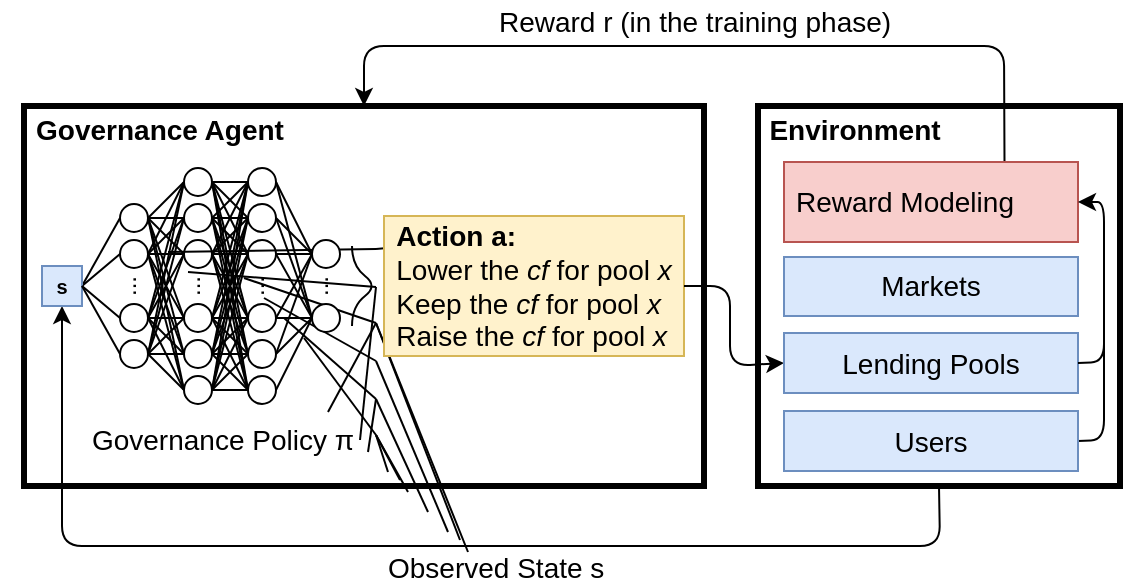 <mxfile version="20.8.10" type="device" pages="2"><diagram id="4272RPaGkaUyrDDjrkst" name="rl-arc"><mxGraphModel dx="641" dy="464" grid="1" gridSize="10" guides="1" tooltips="1" connect="1" arrows="1" fold="1" page="1" pageScale="1" pageWidth="850" pageHeight="1100" math="0" shadow="0"><root><mxCell id="0"/><mxCell id="1" parent="0"/><mxCell id="2o_N6vc0h0hXJFCRXrgt-1" value="" style="rounded=0;whiteSpace=wrap;html=1;strokeWidth=3;fillColor=none;" parent="1" vertex="1"><mxGeometry x="110" y="110" width="340" height="190" as="geometry"/></mxCell><mxCell id="2o_N6vc0h0hXJFCRXrgt-3" value="&lt;b&gt;&lt;font style=&quot;font-size: 14px&quot;&gt;Governance Agent&lt;/font&gt;&lt;/b&gt;" style="text;html=1;strokeColor=none;fillColor=none;align=center;verticalAlign=middle;whiteSpace=wrap;rounded=0;" parent="1" vertex="1"><mxGeometry x="98" y="112" width="160" height="20" as="geometry"/></mxCell><mxCell id="2o_N6vc0h0hXJFCRXrgt-160" value="" style="endArrow=classic;html=1;fontSize=10;exitX=0.5;exitY=1;exitDx=0;exitDy=0;entryX=0.5;entryY=1;entryDx=0;entryDy=0;" parent="1" source="2o_N6vc0h0hXJFCRXrgt-2" target="ho-afcCtaLFZiFDd-naJ-243" edge="1"><mxGeometry width="50" height="50" relative="1" as="geometry"><mxPoint x="60" y="410" as="sourcePoint"/><mxPoint x="117" y="263" as="targetPoint"/><Array as="points"><mxPoint x="568" y="330"/><mxPoint x="129" y="330"/></Array></mxGeometry></mxCell><mxCell id="2o_N6vc0h0hXJFCRXrgt-167" value="&lt;font style=&quot;font-size: 14px&quot;&gt;Reward r (in the training phase)&lt;/font&gt;" style="text;html=1;resizable=0;points=[];autosize=1;align=center;verticalAlign=top;spacingTop=-4;fontSize=10;" parent="1" vertex="1"><mxGeometry x="340" y="57" width="210" height="10" as="geometry"/></mxCell><mxCell id="2o_N6vc0h0hXJFCRXrgt-168" value="&lt;font style=&quot;font-size: 14px&quot;&gt;Observed State s&lt;/font&gt;" style="text;html=1;resizable=0;points=[];autosize=1;align=left;verticalAlign=top;spacingTop=-4;" parent="1" vertex="1"><mxGeometry x="290" y="330" width="120" height="20" as="geometry"/></mxCell><mxCell id="2o_N6vc0h0hXJFCRXrgt-2" value="" style="rounded=0;whiteSpace=wrap;html=1;strokeWidth=3;fillColor=none;" parent="1" vertex="1"><mxGeometry x="477" y="110" width="181" height="190" as="geometry"/></mxCell><mxCell id="2o_N6vc0h0hXJFCRXrgt-4" value="&lt;font style=&quot;font-size: 14px&quot;&gt;&lt;b&gt;Environment&lt;/b&gt;&lt;/font&gt;" style="text;html=1;align=center;" parent="1" vertex="1"><mxGeometry x="450" y="107" width="150" height="30" as="geometry"/></mxCell><mxCell id="2o_N6vc0h0hXJFCRXrgt-135" value="" style="curved=1;endArrow=none;html=1;fontSize=10;endFill=0;" parent="1" edge="1"><mxGeometry width="50" height="50" relative="1" as="geometry"><mxPoint x="274" y="220" as="sourcePoint"/><mxPoint x="274" y="180" as="targetPoint"/><Array as="points"><mxPoint x="274" y="210"/><mxPoint x="287" y="200"/><mxPoint x="274" y="190"/></Array></mxGeometry></mxCell><mxCell id="2o_N6vc0h0hXJFCRXrgt-128" value="" style="endArrow=none;html=1;fontSize=10;entryX=1;entryY=0.5;entryDx=0;entryDy=0;exitX=0;exitY=0.5;exitDx=0;exitDy=0;" parent="1" source="2o_N6vc0h0hXJFCRXrgt-12" target="ho-afcCtaLFZiFDd-naJ-243" edge="1"><mxGeometry width="50" height="50" relative="1" as="geometry"><mxPoint x="67" y="338" as="sourcePoint"/><mxPoint x="137.5" y="208" as="targetPoint"/></mxGeometry></mxCell><mxCell id="2o_N6vc0h0hXJFCRXrgt-129" value="" style="endArrow=none;html=1;fontSize=10;entryX=1;entryY=0.5;entryDx=0;entryDy=0;exitX=0;exitY=0.5;exitDx=0;exitDy=0;" parent="1" source="2o_N6vc0h0hXJFCRXrgt-13" target="ho-afcCtaLFZiFDd-naJ-243" edge="1"><mxGeometry width="50" height="50" relative="1" as="geometry"><mxPoint x="168.0" y="183" as="sourcePoint"/><mxPoint x="137.5" y="208" as="targetPoint"/></mxGeometry></mxCell><mxCell id="2o_N6vc0h0hXJFCRXrgt-17" value="..." style="text;html=1;resizable=0;points=[];autosize=1;align=left;verticalAlign=top;spacingTop=-4;rotation=-90;" parent="1" vertex="1"><mxGeometry x="147" y="182" width="30" height="20" as="geometry"/></mxCell><mxCell id="2o_N6vc0h0hXJFCRXrgt-12" value="" style="ellipse;whiteSpace=wrap;html=1;aspect=fixed;" parent="1" vertex="1"><mxGeometry x="158" y="159" width="14" height="14" as="geometry"/></mxCell><mxCell id="2o_N6vc0h0hXJFCRXrgt-13" value="" style="ellipse;whiteSpace=wrap;html=1;aspect=fixed;" parent="1" vertex="1"><mxGeometry x="158" y="177" width="14" height="14" as="geometry"/></mxCell><mxCell id="2o_N6vc0h0hXJFCRXrgt-19" value="" style="ellipse;whiteSpace=wrap;html=1;aspect=fixed;" parent="1" vertex="1"><mxGeometry x="190" y="159" width="14" height="14" as="geometry"/></mxCell><mxCell id="2o_N6vc0h0hXJFCRXrgt-20" value="" style="ellipse;whiteSpace=wrap;html=1;aspect=fixed;" parent="1" vertex="1"><mxGeometry x="190" y="177" width="14" height="14" as="geometry"/></mxCell><mxCell id="2o_N6vc0h0hXJFCRXrgt-22" value="" style="ellipse;whiteSpace=wrap;html=1;aspect=fixed;" parent="1" vertex="1"><mxGeometry x="190" y="209" width="14" height="14" as="geometry"/></mxCell><mxCell id="2o_N6vc0h0hXJFCRXrgt-37" value="" style="endArrow=none;html=1;entryX=1;entryY=0.5;entryDx=0;entryDy=0;exitX=0;exitY=0.5;exitDx=0;exitDy=0;fontSize=10;" parent="1" source="2o_N6vc0h0hXJFCRXrgt-19" target="2o_N6vc0h0hXJFCRXrgt-12" edge="1"><mxGeometry width="50" height="50" relative="1" as="geometry"><mxPoint x="248.0" y="343" as="sourcePoint"/><mxPoint x="232.0" y="334" as="targetPoint"/></mxGeometry></mxCell><mxCell id="2o_N6vc0h0hXJFCRXrgt-38" value="" style="endArrow=none;html=1;entryX=1;entryY=0.5;entryDx=0;entryDy=0;exitX=0;exitY=0.5;exitDx=0;exitDy=0;fontSize=10;" parent="1" source="2o_N6vc0h0hXJFCRXrgt-20" target="2o_N6vc0h0hXJFCRXrgt-12" edge="1"><mxGeometry width="50" height="50" relative="1" as="geometry"><mxPoint x="272" y="256.5" as="sourcePoint"/><mxPoint x="242.0" y="344" as="targetPoint"/></mxGeometry></mxCell><mxCell id="2o_N6vc0h0hXJFCRXrgt-39" value="" style="endArrow=none;html=1;exitX=0;exitY=0.5;exitDx=0;exitDy=0;entryX=1;entryY=0.5;entryDx=0;entryDy=0;fontSize=10;" parent="1" source="2o_N6vc0h0hXJFCRXrgt-22" target="2o_N6vc0h0hXJFCRXrgt-12" edge="1"><mxGeometry width="50" height="50" relative="1" as="geometry"><mxPoint x="198.0" y="194" as="sourcePoint"/><mxPoint x="252" y="206.5" as="targetPoint"/></mxGeometry></mxCell><mxCell id="2o_N6vc0h0hXJFCRXrgt-40" value="" style="endArrow=none;html=1;exitX=0;exitY=0.5;exitDx=0;exitDy=0;entryX=1;entryY=0.5;entryDx=0;entryDy=0;fontSize=10;" parent="1" source="2o_N6vc0h0hXJFCRXrgt-19" target="2o_N6vc0h0hXJFCRXrgt-13" edge="1"><mxGeometry width="50" height="50" relative="1" as="geometry"><mxPoint x="208.0" y="204" as="sourcePoint"/><mxPoint x="232" y="193.5" as="targetPoint"/></mxGeometry></mxCell><mxCell id="2o_N6vc0h0hXJFCRXrgt-41" value="" style="endArrow=none;html=1;entryX=1;entryY=0.5;entryDx=0;entryDy=0;exitX=0;exitY=0.5;exitDx=0;exitDy=0;fontSize=10;" parent="1" source="2o_N6vc0h0hXJFCRXrgt-20" target="2o_N6vc0h0hXJFCRXrgt-13" edge="1"><mxGeometry width="50" height="50" relative="1" as="geometry"><mxPoint x="218.0" y="214" as="sourcePoint"/><mxPoint x="202.0" y="203" as="targetPoint"/></mxGeometry></mxCell><mxCell id="2o_N6vc0h0hXJFCRXrgt-42" value="" style="endArrow=none;html=1;entryX=1;entryY=0.5;entryDx=0;entryDy=0;exitX=0;exitY=0.5;exitDx=0;exitDy=0;fontSize=10;" parent="1" source="2o_N6vc0h0hXJFCRXrgt-22" target="2o_N6vc0h0hXJFCRXrgt-13" edge="1"><mxGeometry width="50" height="50" relative="1" as="geometry"><mxPoint x="228.0" y="224" as="sourcePoint"/><mxPoint x="212.0" y="213" as="targetPoint"/></mxGeometry></mxCell><mxCell id="2o_N6vc0h0hXJFCRXrgt-47" value="" style="ellipse;whiteSpace=wrap;html=1;aspect=fixed;" parent="1" vertex="1"><mxGeometry x="222" y="159" width="14" height="14" as="geometry"/></mxCell><mxCell id="2o_N6vc0h0hXJFCRXrgt-48" value="" style="ellipse;whiteSpace=wrap;html=1;aspect=fixed;" parent="1" vertex="1"><mxGeometry x="222" y="177" width="14" height="14" as="geometry"/></mxCell><mxCell id="2o_N6vc0h0hXJFCRXrgt-66" value="" style="endArrow=none;html=1;entryX=1;entryY=0.5;entryDx=0;entryDy=0;exitX=0;exitY=0.5;exitDx=0;exitDy=0;" parent="1" source="2o_N6vc0h0hXJFCRXrgt-48" target="2o_N6vc0h0hXJFCRXrgt-22" edge="1"><mxGeometry width="50" height="50" relative="1" as="geometry"><mxPoint x="338.0" y="321" as="sourcePoint"/><mxPoint x="322.0" y="278" as="targetPoint"/></mxGeometry></mxCell><mxCell id="2o_N6vc0h0hXJFCRXrgt-67" value="" style="endArrow=none;html=1;entryX=1;entryY=0.5;entryDx=0;entryDy=0;exitX=0;exitY=0.5;exitDx=0;exitDy=0;" parent="1" source="2o_N6vc0h0hXJFCRXrgt-47" target="2o_N6vc0h0hXJFCRXrgt-22" edge="1"><mxGeometry width="50" height="50" relative="1" as="geometry"><mxPoint x="348.0" y="331" as="sourcePoint"/><mxPoint x="332.0" y="288" as="targetPoint"/></mxGeometry></mxCell><mxCell id="2o_N6vc0h0hXJFCRXrgt-68" value="" style="endArrow=none;html=1;entryX=1;entryY=0.5;entryDx=0;entryDy=0;exitX=0;exitY=0.5;exitDx=0;exitDy=0;" parent="1" source="2o_N6vc0h0hXJFCRXrgt-47" target="2o_N6vc0h0hXJFCRXrgt-19" edge="1"><mxGeometry width="50" height="50" relative="1" as="geometry"><mxPoint x="358.0" y="341" as="sourcePoint"/><mxPoint x="342.0" y="298" as="targetPoint"/></mxGeometry></mxCell><mxCell id="2o_N6vc0h0hXJFCRXrgt-69" value="" style="endArrow=none;html=1;entryX=1;entryY=0.5;entryDx=0;entryDy=0;exitX=0;exitY=0.5;exitDx=0;exitDy=0;" parent="1" source="2o_N6vc0h0hXJFCRXrgt-48" target="2o_N6vc0h0hXJFCRXrgt-19" edge="1"><mxGeometry width="50" height="50" relative="1" as="geometry"><mxPoint x="368.0" y="351" as="sourcePoint"/><mxPoint x="352.0" y="308" as="targetPoint"/></mxGeometry></mxCell><mxCell id="2o_N6vc0h0hXJFCRXrgt-72" value="" style="endArrow=none;html=1;entryX=1;entryY=0.5;entryDx=0;entryDy=0;exitX=0;exitY=0.5;exitDx=0;exitDy=0;" parent="1" source="2o_N6vc0h0hXJFCRXrgt-47" target="2o_N6vc0h0hXJFCRXrgt-20" edge="1"><mxGeometry width="50" height="50" relative="1" as="geometry"><mxPoint x="248.0" y="214" as="sourcePoint"/><mxPoint x="232.0" y="196.0" as="targetPoint"/></mxGeometry></mxCell><mxCell id="2o_N6vc0h0hXJFCRXrgt-73" value="" style="endArrow=none;html=1;entryX=1;entryY=0.5;entryDx=0;entryDy=0;exitX=0;exitY=0.5;exitDx=0;exitDy=0;" parent="1" source="2o_N6vc0h0hXJFCRXrgt-48" target="2o_N6vc0h0hXJFCRXrgt-20" edge="1"><mxGeometry width="50" height="50" relative="1" as="geometry"><mxPoint x="258.0" y="224" as="sourcePoint"/><mxPoint x="242.0" y="206.0" as="targetPoint"/></mxGeometry></mxCell><mxCell id="2o_N6vc0h0hXJFCRXrgt-103" value="" style="endArrow=none;html=1;entryX=1;entryY=0.5;entryDx=0;entryDy=0;exitX=0;exitY=0.5;exitDx=0;exitDy=0;fontSize=10;" parent="1" target="2o_N6vc0h0hXJFCRXrgt-77" edge="1"><mxGeometry width="50" height="50" relative="1" as="geometry"><mxPoint x="286.0" y="181.5" as="sourcePoint"/><mxPoint x="182" y="183" as="targetPoint"/></mxGeometry></mxCell><mxCell id="2o_N6vc0h0hXJFCRXrgt-104" value="" style="endArrow=none;html=1;entryX=1;entryY=0.5;entryDx=0;entryDy=0;exitX=0;exitY=0.5;exitDx=0;exitDy=0;fontSize=10;" parent="1" target="2o_N6vc0h0hXJFCRXrgt-77" edge="1"><mxGeometry width="50" height="50" relative="1" as="geometry"><mxPoint x="286.0" y="200.5" as="sourcePoint"/><mxPoint x="192" y="193" as="targetPoint"/></mxGeometry></mxCell><mxCell id="2o_N6vc0h0hXJFCRXrgt-105" value="" style="endArrow=none;html=1;entryX=0;entryY=0.5;entryDx=0;entryDy=0;exitX=1;exitY=0.5;exitDx=0;exitDy=0;fontSize=10;" parent="1" source="2o_N6vc0h0hXJFCRXrgt-77" edge="1"><mxGeometry width="50" height="50" relative="1" as="geometry"><mxPoint x="220" y="196" as="sourcePoint"/><mxPoint x="286.0" y="218.5" as="targetPoint"/></mxGeometry></mxCell><mxCell id="2o_N6vc0h0hXJFCRXrgt-106" value="" style="endArrow=none;html=1;entryX=0;entryY=0.5;entryDx=0;entryDy=0;exitX=1;exitY=0.5;exitDx=0;exitDy=0;fontSize=10;" parent="1" source="2o_N6vc0h0hXJFCRXrgt-77" edge="1"><mxGeometry width="50" height="50" relative="1" as="geometry"><mxPoint x="230" y="206" as="sourcePoint"/><mxPoint x="286.0" y="237.5" as="targetPoint"/></mxGeometry></mxCell><mxCell id="2o_N6vc0h0hXJFCRXrgt-107" value="" style="endArrow=none;html=1;entryX=0;entryY=0.5;entryDx=0;entryDy=0;exitX=1;exitY=0.5;exitDx=0;exitDy=0;fontSize=10;" parent="1" source="2o_N6vc0h0hXJFCRXrgt-77" edge="1"><mxGeometry width="50" height="50" relative="1" as="geometry"><mxPoint x="240" y="216" as="sourcePoint"/><mxPoint x="286.0" y="256.5" as="targetPoint"/></mxGeometry></mxCell><mxCell id="2o_N6vc0h0hXJFCRXrgt-108" value="" style="endArrow=none;html=1;entryX=0;entryY=0.5;entryDx=0;entryDy=0;exitX=1;exitY=0.5;exitDx=0;exitDy=0;fontSize=10;" parent="1" source="2o_N6vc0h0hXJFCRXrgt-77" edge="1"><mxGeometry width="50" height="50" relative="1" as="geometry"><mxPoint x="250" y="226" as="sourcePoint"/><mxPoint x="286.0" y="274.5" as="targetPoint"/></mxGeometry></mxCell><mxCell id="2o_N6vc0h0hXJFCRXrgt-109" value="" style="endArrow=none;html=1;fontSize=10;entryX=1;entryY=0.5;entryDx=0;entryDy=0;exitX=0;exitY=0.5;exitDx=0;exitDy=0;" parent="1" target="2o_N6vc0h0hXJFCRXrgt-78" edge="1"><mxGeometry width="50" height="50" relative="1" as="geometry"><mxPoint x="286.0" y="181.5" as="sourcePoint"/><mxPoint x="342" y="176.5" as="targetPoint"/></mxGeometry></mxCell><mxCell id="2o_N6vc0h0hXJFCRXrgt-111" value="" style="endArrow=none;html=1;entryX=1;entryY=0.5;entryDx=0;entryDy=0;exitX=0;exitY=0.5;exitDx=0;exitDy=0;fontSize=10;" parent="1" target="2o_N6vc0h0hXJFCRXrgt-78" edge="1"><mxGeometry width="50" height="50" relative="1" as="geometry"><mxPoint x="286.0" y="218.5" as="sourcePoint"/><mxPoint x="262" y="263" as="targetPoint"/></mxGeometry></mxCell><mxCell id="2o_N6vc0h0hXJFCRXrgt-113" value="" style="endArrow=none;html=1;entryX=1;entryY=0.5;entryDx=0;entryDy=0;fontSize=10;exitX=0;exitY=0.5;exitDx=0;exitDy=0;" parent="1" target="2o_N6vc0h0hXJFCRXrgt-78" edge="1"><mxGeometry width="50" height="50" relative="1" as="geometry"><mxPoint x="286.0" y="256.5" as="sourcePoint"/><mxPoint x="282" y="283" as="targetPoint"/></mxGeometry></mxCell><mxCell id="2o_N6vc0h0hXJFCRXrgt-114" value="" style="endArrow=none;html=1;entryX=1;entryY=0.5;entryDx=0;entryDy=0;exitX=0;exitY=0.5;exitDx=0;exitDy=0;fontSize=10;" parent="1" target="2o_N6vc0h0hXJFCRXrgt-78" edge="1"><mxGeometry width="50" height="50" relative="1" as="geometry"><mxPoint x="286.0" y="274.5" as="sourcePoint"/><mxPoint x="292" y="293" as="targetPoint"/></mxGeometry></mxCell><mxCell id="2o_N6vc0h0hXJFCRXrgt-115" value="" style="endArrow=none;html=1;entryX=1;entryY=0.5;entryDx=0;entryDy=0;fontSize=10;exitX=0;exitY=0.5;exitDx=0;exitDy=0;" parent="1" target="2o_N6vc0h0hXJFCRXrgt-79" edge="1"><mxGeometry width="50" height="50" relative="1" as="geometry"><mxPoint x="286.0" y="274.5" as="sourcePoint"/><mxPoint x="302" y="303" as="targetPoint"/></mxGeometry></mxCell><mxCell id="2o_N6vc0h0hXJFCRXrgt-116" value="" style="endArrow=none;html=1;entryX=1;entryY=0.5;entryDx=0;entryDy=0;exitX=0;exitY=0.5;exitDx=0;exitDy=0;fontSize=10;" parent="1" target="2o_N6vc0h0hXJFCRXrgt-79" edge="1"><mxGeometry width="50" height="50" relative="1" as="geometry"><mxPoint x="286.0" y="256.5" as="sourcePoint"/><mxPoint x="312" y="313" as="targetPoint"/></mxGeometry></mxCell><mxCell id="2o_N6vc0h0hXJFCRXrgt-117" value="" style="endArrow=none;html=1;entryX=1;entryY=0.5;entryDx=0;entryDy=0;exitX=0;exitY=0.5;exitDx=0;exitDy=0;fontSize=10;" parent="1" target="2o_N6vc0h0hXJFCRXrgt-79" edge="1"><mxGeometry width="50" height="50" relative="1" as="geometry"><mxPoint x="286.0" y="237.5" as="sourcePoint"/><mxPoint x="322" y="323" as="targetPoint"/></mxGeometry></mxCell><mxCell id="2o_N6vc0h0hXJFCRXrgt-118" value="" style="endArrow=none;html=1;entryX=1;entryY=0.5;entryDx=0;entryDy=0;exitX=0;exitY=0.5;exitDx=0;exitDy=0;fontSize=10;" parent="1" target="2o_N6vc0h0hXJFCRXrgt-79" edge="1"><mxGeometry width="50" height="50" relative="1" as="geometry"><mxPoint x="286.0" y="218.5" as="sourcePoint"/><mxPoint x="332" y="333" as="targetPoint"/></mxGeometry></mxCell><mxCell id="2o_N6vc0h0hXJFCRXrgt-119" value="" style="endArrow=none;html=1;entryX=1;entryY=0.5;entryDx=0;entryDy=0;fontSize=10;exitX=0;exitY=0.5;exitDx=0;exitDy=0;" parent="1" target="2o_N6vc0h0hXJFCRXrgt-79" edge="1"><mxGeometry width="50" height="50" relative="1" as="geometry"><mxPoint x="286.0" y="200.5" as="sourcePoint"/><mxPoint x="278" y="277" as="targetPoint"/></mxGeometry></mxCell><mxCell id="2o_N6vc0h0hXJFCRXrgt-121" value="" style="endArrow=none;html=1;entryX=1;entryY=0.5;entryDx=0;entryDy=0;fontSize=10;exitX=0;exitY=0.5;exitDx=0;exitDy=0;" parent="1" target="2o_N6vc0h0hXJFCRXrgt-80" edge="1"><mxGeometry width="50" height="50" relative="1" as="geometry"><mxPoint x="286.0" y="274.5" as="sourcePoint"/><mxPoint x="298" y="297" as="targetPoint"/></mxGeometry></mxCell><mxCell id="2o_N6vc0h0hXJFCRXrgt-124" value="" style="endArrow=none;html=1;entryX=1;entryY=0.5;entryDx=0;entryDy=0;fontSize=10;exitX=0;exitY=0.5;exitDx=0;exitDy=0;" parent="1" target="2o_N6vc0h0hXJFCRXrgt-80" edge="1"><mxGeometry width="50" height="50" relative="1" as="geometry"><mxPoint x="286.0" y="218.5" as="sourcePoint"/><mxPoint x="328" y="327" as="targetPoint"/></mxGeometry></mxCell><mxCell id="2o_N6vc0h0hXJFCRXrgt-158" value="&lt;font style=&quot;font-size: 14px&quot;&gt;Governance Policy π&lt;br&gt;&lt;/font&gt;" style="text;html=1;resizable=0;points=[];autosize=1;align=center;verticalAlign=top;spacingTop=-4;" parent="1" vertex="1"><mxGeometry x="134" y="266" width="150" height="20" as="geometry"/></mxCell><mxCell id="ho-afcCtaLFZiFDd-naJ-169" value="" style="ellipse;whiteSpace=wrap;html=1;aspect=fixed;" vertex="1" parent="1"><mxGeometry x="190" y="141" width="14" height="14" as="geometry"/></mxCell><mxCell id="ho-afcCtaLFZiFDd-naJ-170" value="" style="ellipse;whiteSpace=wrap;html=1;aspect=fixed;" vertex="1" parent="1"><mxGeometry x="190" y="227" width="14" height="14" as="geometry"/></mxCell><mxCell id="ho-afcCtaLFZiFDd-naJ-171" value="" style="ellipse;whiteSpace=wrap;html=1;aspect=fixed;" vertex="1" parent="1"><mxGeometry x="190" y="245" width="14" height="14" as="geometry"/></mxCell><mxCell id="ho-afcCtaLFZiFDd-naJ-172" value="" style="ellipse;whiteSpace=wrap;html=1;aspect=fixed;" vertex="1" parent="1"><mxGeometry x="222" y="141" width="14" height="14" as="geometry"/></mxCell><mxCell id="ho-afcCtaLFZiFDd-naJ-173" value="" style="ellipse;whiteSpace=wrap;html=1;aspect=fixed;" vertex="1" parent="1"><mxGeometry x="222" y="209" width="14" height="14" as="geometry"/></mxCell><mxCell id="ho-afcCtaLFZiFDd-naJ-174" value="" style="ellipse;whiteSpace=wrap;html=1;aspect=fixed;" vertex="1" parent="1"><mxGeometry x="222" y="227" width="14" height="14" as="geometry"/></mxCell><mxCell id="ho-afcCtaLFZiFDd-naJ-175" value="" style="ellipse;whiteSpace=wrap;html=1;aspect=fixed;" vertex="1" parent="1"><mxGeometry x="222" y="245" width="14" height="14" as="geometry"/></mxCell><mxCell id="ho-afcCtaLFZiFDd-naJ-176" value="" style="ellipse;whiteSpace=wrap;html=1;aspect=fixed;" vertex="1" parent="1"><mxGeometry x="158" y="209" width="14" height="14" as="geometry"/></mxCell><mxCell id="ho-afcCtaLFZiFDd-naJ-177" value="" style="ellipse;whiteSpace=wrap;html=1;aspect=fixed;" vertex="1" parent="1"><mxGeometry x="158" y="227" width="14" height="14" as="geometry"/></mxCell><mxCell id="ho-afcCtaLFZiFDd-naJ-180" value="" style="endArrow=none;html=1;exitX=0;exitY=0.5;exitDx=0;exitDy=0;entryX=1;entryY=0.5;entryDx=0;entryDy=0;" edge="1" parent="1" source="ho-afcCtaLFZiFDd-naJ-178" target="2o_N6vc0h0hXJFCRXrgt-48"><mxGeometry width="50" height="50" relative="1" as="geometry"><mxPoint x="250" y="173" as="sourcePoint"/><mxPoint x="236" y="167" as="targetPoint"/></mxGeometry></mxCell><mxCell id="ho-afcCtaLFZiFDd-naJ-178" value="" style="ellipse;whiteSpace=wrap;html=1;aspect=fixed;" vertex="1" parent="1"><mxGeometry x="254" y="177" width="14" height="14" as="geometry"/></mxCell><mxCell id="ho-afcCtaLFZiFDd-naJ-181" value="" style="ellipse;whiteSpace=wrap;html=1;aspect=fixed;" vertex="1" parent="1"><mxGeometry x="254" y="209" width="14" height="14" as="geometry"/></mxCell><mxCell id="ho-afcCtaLFZiFDd-naJ-184" value="" style="endArrow=none;html=1;entryX=1;entryY=0.5;entryDx=0;entryDy=0;exitX=0;exitY=0.5;exitDx=0;exitDy=0;" edge="1" parent="1" source="ho-afcCtaLFZiFDd-naJ-178" target="2o_N6vc0h0hXJFCRXrgt-47"><mxGeometry width="50" height="50" relative="1" as="geometry"><mxPoint x="270" y="170" as="sourcePoint"/><mxPoint x="246.0" y="194.0" as="targetPoint"/></mxGeometry></mxCell><mxCell id="ho-afcCtaLFZiFDd-naJ-185" value="" style="endArrow=none;html=1;entryX=1;entryY=0.5;entryDx=0;entryDy=0;exitX=0;exitY=0.5;exitDx=0;exitDy=0;" edge="1" parent="1" source="ho-afcCtaLFZiFDd-naJ-178" target="ho-afcCtaLFZiFDd-naJ-172"><mxGeometry width="50" height="50" relative="1" as="geometry"><mxPoint x="264.0" y="194" as="sourcePoint"/><mxPoint x="246.0" y="176.0" as="targetPoint"/></mxGeometry></mxCell><mxCell id="ho-afcCtaLFZiFDd-naJ-186" value="" style="endArrow=none;html=1;entryX=0;entryY=0.5;entryDx=0;entryDy=0;exitX=1;exitY=0.5;exitDx=0;exitDy=0;" edge="1" parent="1" source="ho-afcCtaLFZiFDd-naJ-173" target="ho-afcCtaLFZiFDd-naJ-178"><mxGeometry width="50" height="50" relative="1" as="geometry"><mxPoint x="264.0" y="194" as="sourcePoint"/><mxPoint x="246.0" y="158" as="targetPoint"/></mxGeometry></mxCell><mxCell id="ho-afcCtaLFZiFDd-naJ-187" value="" style="endArrow=none;html=1;entryX=0;entryY=0.5;entryDx=0;entryDy=0;exitX=1;exitY=0.5;exitDx=0;exitDy=0;" edge="1" parent="1" source="ho-afcCtaLFZiFDd-naJ-174" target="ho-afcCtaLFZiFDd-naJ-178"><mxGeometry width="50" height="50" relative="1" as="geometry"><mxPoint x="246.0" y="227.0" as="sourcePoint"/><mxPoint x="264.0" y="194" as="targetPoint"/></mxGeometry></mxCell><mxCell id="ho-afcCtaLFZiFDd-naJ-188" value="" style="endArrow=none;html=1;entryX=1;entryY=0.5;entryDx=0;entryDy=0;exitX=0;exitY=0.5;exitDx=0;exitDy=0;" edge="1" parent="1" source="ho-afcCtaLFZiFDd-naJ-181" target="ho-afcCtaLFZiFDd-naJ-172"><mxGeometry width="50" height="50" relative="1" as="geometry"><mxPoint x="246.0" y="245" as="sourcePoint"/><mxPoint x="264.0" y="194" as="targetPoint"/></mxGeometry></mxCell><mxCell id="ho-afcCtaLFZiFDd-naJ-189" value="" style="endArrow=none;html=1;entryX=1;entryY=0.5;entryDx=0;entryDy=0;exitX=0;exitY=0.5;exitDx=0;exitDy=0;" edge="1" parent="1" source="ho-afcCtaLFZiFDd-naJ-181" target="2o_N6vc0h0hXJFCRXrgt-47"><mxGeometry width="50" height="50" relative="1" as="geometry"><mxPoint x="264.0" y="226" as="sourcePoint"/><mxPoint x="246.0" y="158" as="targetPoint"/></mxGeometry></mxCell><mxCell id="ho-afcCtaLFZiFDd-naJ-190" value="" style="endArrow=none;html=1;entryX=1;entryY=0.5;entryDx=0;entryDy=0;exitX=0;exitY=0.5;exitDx=0;exitDy=0;" edge="1" parent="1" source="ho-afcCtaLFZiFDd-naJ-181" target="2o_N6vc0h0hXJFCRXrgt-48"><mxGeometry width="50" height="50" relative="1" as="geometry"><mxPoint x="264.0" y="226" as="sourcePoint"/><mxPoint x="246.0" y="176" as="targetPoint"/></mxGeometry></mxCell><mxCell id="ho-afcCtaLFZiFDd-naJ-191" value="" style="endArrow=none;html=1;entryX=1;entryY=0.5;entryDx=0;entryDy=0;exitX=0;exitY=0.5;exitDx=0;exitDy=0;" edge="1" parent="1" source="ho-afcCtaLFZiFDd-naJ-181" target="ho-afcCtaLFZiFDd-naJ-173"><mxGeometry width="50" height="50" relative="1" as="geometry"><mxPoint x="274.0" y="236" as="sourcePoint"/><mxPoint x="256.0" y="186" as="targetPoint"/></mxGeometry></mxCell><mxCell id="ho-afcCtaLFZiFDd-naJ-192" value="" style="endArrow=none;html=1;entryX=1;entryY=0.5;entryDx=0;entryDy=0;exitX=0;exitY=0.5;exitDx=0;exitDy=0;" edge="1" parent="1" source="ho-afcCtaLFZiFDd-naJ-181" target="ho-afcCtaLFZiFDd-naJ-174"><mxGeometry width="50" height="50" relative="1" as="geometry"><mxPoint x="264.0" y="226" as="sourcePoint"/><mxPoint x="246.0" y="227.0" as="targetPoint"/></mxGeometry></mxCell><mxCell id="ho-afcCtaLFZiFDd-naJ-193" value="" style="endArrow=none;html=1;entryX=1;entryY=0.5;entryDx=0;entryDy=0;exitX=0;exitY=0.5;exitDx=0;exitDy=0;" edge="1" parent="1" source="ho-afcCtaLFZiFDd-naJ-181" target="ho-afcCtaLFZiFDd-naJ-175"><mxGeometry width="50" height="50" relative="1" as="geometry"><mxPoint x="264.0" y="226" as="sourcePoint"/><mxPoint x="246.0" y="245" as="targetPoint"/></mxGeometry></mxCell><mxCell id="ho-afcCtaLFZiFDd-naJ-194" value="" style="endArrow=none;html=1;entryX=1;entryY=0.5;entryDx=0;entryDy=0;exitX=0;exitY=0.5;exitDx=0;exitDy=0;" edge="1" parent="1" source="ho-afcCtaLFZiFDd-naJ-172" target="ho-afcCtaLFZiFDd-naJ-169"><mxGeometry width="50" height="50" relative="1" as="geometry"><mxPoint x="232.0" y="194" as="sourcePoint"/><mxPoint x="214.0" y="176.0" as="targetPoint"/></mxGeometry></mxCell><mxCell id="ho-afcCtaLFZiFDd-naJ-195" value="" style="endArrow=none;html=1;entryX=1;entryY=0.5;entryDx=0;entryDy=0;exitX=0;exitY=0.5;exitDx=0;exitDy=0;" edge="1" parent="1" source="2o_N6vc0h0hXJFCRXrgt-47" target="ho-afcCtaLFZiFDd-naJ-169"><mxGeometry width="50" height="50" relative="1" as="geometry"><mxPoint x="232.0" y="158" as="sourcePoint"/><mxPoint x="214.0" y="158" as="targetPoint"/></mxGeometry></mxCell><mxCell id="ho-afcCtaLFZiFDd-naJ-196" value="" style="endArrow=none;html=1;entryX=1;entryY=0.5;entryDx=0;entryDy=0;exitX=0;exitY=0.5;exitDx=0;exitDy=0;" edge="1" parent="1" source="ho-afcCtaLFZiFDd-naJ-173" target="2o_N6vc0h0hXJFCRXrgt-19"><mxGeometry width="50" height="50" relative="1" as="geometry"><mxPoint x="232.0" y="176.0" as="sourcePoint"/><mxPoint x="214.0" y="158" as="targetPoint"/></mxGeometry></mxCell><mxCell id="ho-afcCtaLFZiFDd-naJ-197" value="" style="endArrow=none;html=1;entryX=1;entryY=0.5;entryDx=0;entryDy=0;exitX=0;exitY=0.5;exitDx=0;exitDy=0;" edge="1" parent="1" source="2o_N6vc0h0hXJFCRXrgt-48" target="ho-afcCtaLFZiFDd-naJ-169"><mxGeometry width="50" height="50" relative="1" as="geometry"><mxPoint x="290" y="170" as="sourcePoint"/><mxPoint x="214.0" y="176.0" as="targetPoint"/></mxGeometry></mxCell><mxCell id="ho-afcCtaLFZiFDd-naJ-198" value="" style="endArrow=none;html=1;entryX=1;entryY=0.5;entryDx=0;entryDy=0;exitX=0;exitY=0.5;exitDx=0;exitDy=0;" edge="1" parent="1" source="ho-afcCtaLFZiFDd-naJ-173" target="ho-afcCtaLFZiFDd-naJ-169"><mxGeometry width="50" height="50" relative="1" as="geometry"><mxPoint x="232.0" y="194" as="sourcePoint"/><mxPoint x="214.0" y="158" as="targetPoint"/></mxGeometry></mxCell><mxCell id="ho-afcCtaLFZiFDd-naJ-199" value="" style="endArrow=none;html=1;entryX=1;entryY=0.5;entryDx=0;entryDy=0;exitX=0;exitY=0.5;exitDx=0;exitDy=0;" edge="1" parent="1" source="ho-afcCtaLFZiFDd-naJ-174" target="ho-afcCtaLFZiFDd-naJ-169"><mxGeometry width="50" height="50" relative="1" as="geometry"><mxPoint x="232.0" y="227" as="sourcePoint"/><mxPoint x="214.0" y="158" as="targetPoint"/></mxGeometry></mxCell><mxCell id="ho-afcCtaLFZiFDd-naJ-200" value="" style="endArrow=none;html=1;entryX=1;entryY=0.5;entryDx=0;entryDy=0;exitX=0;exitY=0.5;exitDx=0;exitDy=0;" edge="1" parent="1" source="ho-afcCtaLFZiFDd-naJ-175" target="ho-afcCtaLFZiFDd-naJ-169"><mxGeometry width="50" height="50" relative="1" as="geometry"><mxPoint x="232.0" y="245" as="sourcePoint"/><mxPoint x="214.0" y="158" as="targetPoint"/></mxGeometry></mxCell><mxCell id="ho-afcCtaLFZiFDd-naJ-201" value="" style="endArrow=none;html=1;entryX=1;entryY=0.5;entryDx=0;entryDy=0;exitX=0;exitY=0.5;exitDx=0;exitDy=0;" edge="1" parent="1" source="ho-afcCtaLFZiFDd-naJ-172" target="2o_N6vc0h0hXJFCRXrgt-19"><mxGeometry width="50" height="50" relative="1" as="geometry"><mxPoint x="232.0" y="176.0" as="sourcePoint"/><mxPoint x="214.0" y="176.0" as="targetPoint"/></mxGeometry></mxCell><mxCell id="ho-afcCtaLFZiFDd-naJ-202" value="" style="endArrow=none;html=1;entryX=1;entryY=0.5;entryDx=0;entryDy=0;exitX=0;exitY=0.5;exitDx=0;exitDy=0;" edge="1" parent="1" source="ho-afcCtaLFZiFDd-naJ-174" target="2o_N6vc0h0hXJFCRXrgt-19"><mxGeometry width="50" height="50" relative="1" as="geometry"><mxPoint x="230" y="200" as="sourcePoint"/><mxPoint x="214.0" y="176" as="targetPoint"/></mxGeometry></mxCell><mxCell id="ho-afcCtaLFZiFDd-naJ-203" value="" style="endArrow=none;html=1;entryX=1;entryY=0.5;entryDx=0;entryDy=0;exitX=0;exitY=0.5;exitDx=0;exitDy=0;" edge="1" parent="1" source="ho-afcCtaLFZiFDd-naJ-175" target="2o_N6vc0h0hXJFCRXrgt-19"><mxGeometry width="50" height="50" relative="1" as="geometry"><mxPoint x="232.0" y="158" as="sourcePoint"/><mxPoint x="214.0" y="158" as="targetPoint"/></mxGeometry></mxCell><mxCell id="ho-afcCtaLFZiFDd-naJ-204" value="" style="endArrow=none;html=1;entryX=1;entryY=0.5;entryDx=0;entryDy=0;exitX=0;exitY=0.5;exitDx=0;exitDy=0;" edge="1" parent="1" source="ho-afcCtaLFZiFDd-naJ-172" target="2o_N6vc0h0hXJFCRXrgt-20"><mxGeometry width="50" height="50" relative="1" as="geometry"><mxPoint x="232.0" y="158" as="sourcePoint"/><mxPoint x="214.0" y="158" as="targetPoint"/></mxGeometry></mxCell><mxCell id="ho-afcCtaLFZiFDd-naJ-205" value="" style="endArrow=none;html=1;entryX=1;entryY=0.5;entryDx=0;entryDy=0;exitX=0;exitY=0.5;exitDx=0;exitDy=0;" edge="1" parent="1" source="ho-afcCtaLFZiFDd-naJ-173" target="2o_N6vc0h0hXJFCRXrgt-20"><mxGeometry width="50" height="50" relative="1" as="geometry"><mxPoint x="232.0" y="158" as="sourcePoint"/><mxPoint x="214.0" y="194" as="targetPoint"/></mxGeometry></mxCell><mxCell id="ho-afcCtaLFZiFDd-naJ-206" value="" style="endArrow=none;html=1;entryX=1;entryY=0.5;entryDx=0;entryDy=0;exitX=0;exitY=0.5;exitDx=0;exitDy=0;" edge="1" parent="1" source="ho-afcCtaLFZiFDd-naJ-174" target="2o_N6vc0h0hXJFCRXrgt-20"><mxGeometry width="50" height="50" relative="1" as="geometry"><mxPoint x="232.0" y="227.0" as="sourcePoint"/><mxPoint x="214.0" y="194" as="targetPoint"/></mxGeometry></mxCell><mxCell id="ho-afcCtaLFZiFDd-naJ-207" value="" style="endArrow=none;html=1;entryX=1;entryY=0.5;entryDx=0;entryDy=0;exitX=0;exitY=0.5;exitDx=0;exitDy=0;" edge="1" parent="1" source="ho-afcCtaLFZiFDd-naJ-175" target="2o_N6vc0h0hXJFCRXrgt-20"><mxGeometry width="50" height="50" relative="1" as="geometry"><mxPoint x="232.0" y="245.0" as="sourcePoint"/><mxPoint x="214.0" y="194" as="targetPoint"/></mxGeometry></mxCell><mxCell id="ho-afcCtaLFZiFDd-naJ-208" value="" style="endArrow=none;html=1;entryX=1;entryY=0.5;entryDx=0;entryDy=0;exitX=0;exitY=0.5;exitDx=0;exitDy=0;" edge="1" parent="1" source="ho-afcCtaLFZiFDd-naJ-172" target="2o_N6vc0h0hXJFCRXrgt-22"><mxGeometry width="50" height="50" relative="1" as="geometry"><mxPoint x="232.0" y="176" as="sourcePoint"/><mxPoint x="214.0" y="226" as="targetPoint"/></mxGeometry></mxCell><mxCell id="ho-afcCtaLFZiFDd-naJ-209" value="" style="endArrow=none;html=1;entryX=1;entryY=0.5;entryDx=0;entryDy=0;exitX=0;exitY=0.5;exitDx=0;exitDy=0;" edge="1" parent="1" source="ho-afcCtaLFZiFDd-naJ-173" target="2o_N6vc0h0hXJFCRXrgt-22"><mxGeometry width="50" height="50" relative="1" as="geometry"><mxPoint x="242.0" y="186" as="sourcePoint"/><mxPoint x="224.0" y="236" as="targetPoint"/></mxGeometry></mxCell><mxCell id="ho-afcCtaLFZiFDd-naJ-210" value="" style="endArrow=none;html=1;entryX=1;entryY=0.5;entryDx=0;entryDy=0;exitX=0;exitY=0.5;exitDx=0;exitDy=0;" edge="1" parent="1" source="ho-afcCtaLFZiFDd-naJ-174" target="2o_N6vc0h0hXJFCRXrgt-22"><mxGeometry width="50" height="50" relative="1" as="geometry"><mxPoint x="232.0" y="226.0" as="sourcePoint"/><mxPoint x="214.0" y="226.0" as="targetPoint"/></mxGeometry></mxCell><mxCell id="ho-afcCtaLFZiFDd-naJ-211" value="" style="endArrow=none;html=1;entryX=1;entryY=0.5;entryDx=0;entryDy=0;exitX=0;exitY=0.5;exitDx=0;exitDy=0;" edge="1" parent="1" source="ho-afcCtaLFZiFDd-naJ-175" target="2o_N6vc0h0hXJFCRXrgt-22"><mxGeometry width="50" height="50" relative="1" as="geometry"><mxPoint x="232.0" y="245.0" as="sourcePoint"/><mxPoint x="214.0" y="226.0" as="targetPoint"/></mxGeometry></mxCell><mxCell id="ho-afcCtaLFZiFDd-naJ-212" value="" style="endArrow=none;html=1;entryX=1;entryY=0.5;entryDx=0;entryDy=0;exitX=0;exitY=0.5;exitDx=0;exitDy=0;" edge="1" parent="1" source="ho-afcCtaLFZiFDd-naJ-175" target="ho-afcCtaLFZiFDd-naJ-170"><mxGeometry width="50" height="50" relative="1" as="geometry"><mxPoint x="232.0" y="263" as="sourcePoint"/><mxPoint x="214.0" y="226.0" as="targetPoint"/></mxGeometry></mxCell><mxCell id="ho-afcCtaLFZiFDd-naJ-213" value="" style="endArrow=none;html=1;entryX=1;entryY=0.5;entryDx=0;entryDy=0;exitX=0;exitY=0.5;exitDx=0;exitDy=0;" edge="1" parent="1" source="ho-afcCtaLFZiFDd-naJ-174" target="ho-afcCtaLFZiFDd-naJ-170"><mxGeometry width="50" height="50" relative="1" as="geometry"><mxPoint x="232.0" y="263" as="sourcePoint"/><mxPoint x="214.0" y="244.0" as="targetPoint"/></mxGeometry></mxCell><mxCell id="ho-afcCtaLFZiFDd-naJ-214" value="" style="endArrow=none;html=1;entryX=1;entryY=0.5;entryDx=0;entryDy=0;exitX=0;exitY=0.5;exitDx=0;exitDy=0;" edge="1" parent="1" source="ho-afcCtaLFZiFDd-naJ-173" target="ho-afcCtaLFZiFDd-naJ-170"><mxGeometry width="50" height="50" relative="1" as="geometry"><mxPoint x="232.0" y="245.0" as="sourcePoint"/><mxPoint x="214.0" y="244.0" as="targetPoint"/></mxGeometry></mxCell><mxCell id="ho-afcCtaLFZiFDd-naJ-215" value="" style="endArrow=none;html=1;entryX=1;entryY=0.5;entryDx=0;entryDy=0;exitX=0;exitY=0.5;exitDx=0;exitDy=0;" edge="1" parent="1" source="2o_N6vc0h0hXJFCRXrgt-48" target="ho-afcCtaLFZiFDd-naJ-170"><mxGeometry width="50" height="50" relative="1" as="geometry"><mxPoint x="232.0" y="244.0" as="sourcePoint"/><mxPoint x="214.0" y="244.0" as="targetPoint"/></mxGeometry></mxCell><mxCell id="ho-afcCtaLFZiFDd-naJ-216" value="" style="endArrow=none;html=1;entryX=1;entryY=0.5;entryDx=0;entryDy=0;exitX=0;exitY=0.5;exitDx=0;exitDy=0;" edge="1" parent="1" source="2o_N6vc0h0hXJFCRXrgt-47" target="ho-afcCtaLFZiFDd-naJ-170"><mxGeometry width="50" height="50" relative="1" as="geometry"><mxPoint x="232.0" y="263" as="sourcePoint"/><mxPoint x="214.0" y="244.0" as="targetPoint"/></mxGeometry></mxCell><mxCell id="ho-afcCtaLFZiFDd-naJ-217" value="" style="endArrow=none;html=1;entryX=1;entryY=0.5;entryDx=0;entryDy=0;exitX=0;exitY=0.5;exitDx=0;exitDy=0;" edge="1" parent="1" source="ho-afcCtaLFZiFDd-naJ-172" target="ho-afcCtaLFZiFDd-naJ-170"><mxGeometry width="50" height="50" relative="1" as="geometry"><mxPoint x="232.0" y="176.0" as="sourcePoint"/><mxPoint x="214.0" y="244.0" as="targetPoint"/></mxGeometry></mxCell><mxCell id="ho-afcCtaLFZiFDd-naJ-218" value="" style="endArrow=none;html=1;entryX=1;entryY=0.5;entryDx=0;entryDy=0;exitX=0;exitY=0.5;exitDx=0;exitDy=0;" edge="1" parent="1" source="ho-afcCtaLFZiFDd-naJ-175" target="ho-afcCtaLFZiFDd-naJ-171"><mxGeometry width="50" height="50" relative="1" as="geometry"><mxPoint x="232.0" y="263" as="sourcePoint"/><mxPoint x="214.0" y="244.0" as="targetPoint"/></mxGeometry></mxCell><mxCell id="ho-afcCtaLFZiFDd-naJ-219" value="" style="endArrow=none;html=1;entryX=1;entryY=0.5;entryDx=0;entryDy=0;exitX=0;exitY=0.5;exitDx=0;exitDy=0;" edge="1" parent="1" source="ho-afcCtaLFZiFDd-naJ-174" target="ho-afcCtaLFZiFDd-naJ-171"><mxGeometry width="50" height="50" relative="1" as="geometry"><mxPoint x="232.0" y="263" as="sourcePoint"/><mxPoint x="214.0" y="262" as="targetPoint"/></mxGeometry></mxCell><mxCell id="ho-afcCtaLFZiFDd-naJ-220" value="" style="endArrow=none;html=1;entryX=1;entryY=0.5;entryDx=0;entryDy=0;exitX=0;exitY=0.5;exitDx=0;exitDy=0;" edge="1" parent="1" source="ho-afcCtaLFZiFDd-naJ-173" target="ho-afcCtaLFZiFDd-naJ-171"><mxGeometry width="50" height="50" relative="1" as="geometry"><mxPoint x="232.0" y="244.0" as="sourcePoint"/><mxPoint x="214.0" y="262" as="targetPoint"/></mxGeometry></mxCell><mxCell id="ho-afcCtaLFZiFDd-naJ-221" value="" style="endArrow=none;html=1;entryX=1;entryY=0.5;entryDx=0;entryDy=0;exitX=0;exitY=0.5;exitDx=0;exitDy=0;" edge="1" parent="1" source="2o_N6vc0h0hXJFCRXrgt-48" target="ho-afcCtaLFZiFDd-naJ-171"><mxGeometry width="50" height="50" relative="1" as="geometry"><mxPoint x="232.0" y="226.0" as="sourcePoint"/><mxPoint x="214.0" y="262" as="targetPoint"/></mxGeometry></mxCell><mxCell id="ho-afcCtaLFZiFDd-naJ-222" value="" style="endArrow=none;html=1;entryX=1;entryY=0.5;entryDx=0;entryDy=0;exitX=0;exitY=0.5;exitDx=0;exitDy=0;" edge="1" parent="1" source="2o_N6vc0h0hXJFCRXrgt-47" target="ho-afcCtaLFZiFDd-naJ-171"><mxGeometry width="50" height="50" relative="1" as="geometry"><mxPoint x="232.0" y="194.0" as="sourcePoint"/><mxPoint x="214.0" y="262" as="targetPoint"/></mxGeometry></mxCell><mxCell id="ho-afcCtaLFZiFDd-naJ-223" value="" style="endArrow=none;html=1;entryX=1;entryY=0.5;entryDx=0;entryDy=0;exitX=0;exitY=0.5;exitDx=0;exitDy=0;" edge="1" parent="1" source="ho-afcCtaLFZiFDd-naJ-172" target="ho-afcCtaLFZiFDd-naJ-171"><mxGeometry width="50" height="50" relative="1" as="geometry"><mxPoint x="232.0" y="176.0" as="sourcePoint"/><mxPoint x="214.0" y="262" as="targetPoint"/></mxGeometry></mxCell><mxCell id="ho-afcCtaLFZiFDd-naJ-224" value="" style="endArrow=none;html=1;entryX=1;entryY=0.5;entryDx=0;entryDy=0;exitX=0;exitY=0.5;exitDx=0;exitDy=0;fontSize=10;" edge="1" parent="1" source="ho-afcCtaLFZiFDd-naJ-169" target="2o_N6vc0h0hXJFCRXrgt-12"><mxGeometry width="50" height="50" relative="1" as="geometry"><mxPoint x="200.0" y="176" as="sourcePoint"/><mxPoint x="182" y="176" as="targetPoint"/></mxGeometry></mxCell><mxCell id="ho-afcCtaLFZiFDd-naJ-225" value="" style="endArrow=none;html=1;entryX=1;entryY=0.5;entryDx=0;entryDy=0;exitX=0;exitY=0.5;exitDx=0;exitDy=0;fontSize=10;" edge="1" parent="1" source="ho-afcCtaLFZiFDd-naJ-170" target="2o_N6vc0h0hXJFCRXrgt-12"><mxGeometry width="50" height="50" relative="1" as="geometry"><mxPoint x="200.0" y="158" as="sourcePoint"/><mxPoint x="182" y="176" as="targetPoint"/></mxGeometry></mxCell><mxCell id="ho-afcCtaLFZiFDd-naJ-226" value="" style="endArrow=none;html=1;entryX=1;entryY=0.5;entryDx=0;entryDy=0;exitX=0;exitY=0.5;exitDx=0;exitDy=0;fontSize=10;" edge="1" parent="1" source="ho-afcCtaLFZiFDd-naJ-171" target="2o_N6vc0h0hXJFCRXrgt-12"><mxGeometry width="50" height="50" relative="1" as="geometry"><mxPoint x="200.0" y="244.0" as="sourcePoint"/><mxPoint x="182.0" y="176.0" as="targetPoint"/></mxGeometry></mxCell><mxCell id="ho-afcCtaLFZiFDd-naJ-227" value="" style="endArrow=none;html=1;entryX=1;entryY=0.5;entryDx=0;entryDy=0;exitX=0;exitY=0.5;exitDx=0;exitDy=0;fontSize=10;" edge="1" parent="1" source="ho-afcCtaLFZiFDd-naJ-170" target="2o_N6vc0h0hXJFCRXrgt-13"><mxGeometry width="50" height="50" relative="1" as="geometry"><mxPoint x="200.0" y="158" as="sourcePoint"/><mxPoint x="182.0" y="176.0" as="targetPoint"/></mxGeometry></mxCell><mxCell id="ho-afcCtaLFZiFDd-naJ-228" value="" style="endArrow=none;html=1;entryX=1;entryY=0.5;entryDx=0;entryDy=0;exitX=0;exitY=0.5;exitDx=0;exitDy=0;fontSize=10;" edge="1" parent="1" source="ho-afcCtaLFZiFDd-naJ-171" target="2o_N6vc0h0hXJFCRXrgt-13"><mxGeometry width="50" height="50" relative="1" as="geometry"><mxPoint x="200.0" y="244.0" as="sourcePoint"/><mxPoint x="182.0" y="194.0" as="targetPoint"/></mxGeometry></mxCell><mxCell id="ho-afcCtaLFZiFDd-naJ-229" value="" style="endArrow=none;html=1;entryX=1;entryY=0.5;entryDx=0;entryDy=0;exitX=0;exitY=0.5;exitDx=0;exitDy=0;fontSize=10;" edge="1" parent="1" source="2o_N6vc0h0hXJFCRXrgt-22" target="ho-afcCtaLFZiFDd-naJ-176"><mxGeometry width="50" height="50" relative="1" as="geometry"><mxPoint x="200.0" y="262" as="sourcePoint"/><mxPoint x="182.0" y="194.0" as="targetPoint"/></mxGeometry></mxCell><mxCell id="ho-afcCtaLFZiFDd-naJ-230" value="" style="endArrow=none;html=1;entryX=1;entryY=0.5;entryDx=0;entryDy=0;exitX=0;exitY=0.5;exitDx=0;exitDy=0;fontSize=10;" edge="1" parent="1" source="2o_N6vc0h0hXJFCRXrgt-20" target="ho-afcCtaLFZiFDd-naJ-176"><mxGeometry width="50" height="50" relative="1" as="geometry"><mxPoint x="200.0" y="226.0" as="sourcePoint"/><mxPoint x="182.0" y="227" as="targetPoint"/></mxGeometry></mxCell><mxCell id="ho-afcCtaLFZiFDd-naJ-231" value="" style="endArrow=none;html=1;entryX=1;entryY=0.5;entryDx=0;entryDy=0;exitX=0;exitY=0.5;exitDx=0;exitDy=0;fontSize=10;" edge="1" parent="1" source="2o_N6vc0h0hXJFCRXrgt-19" target="ho-afcCtaLFZiFDd-naJ-176"><mxGeometry width="50" height="50" relative="1" as="geometry"><mxPoint x="200.0" y="194.0" as="sourcePoint"/><mxPoint x="182.0" y="227" as="targetPoint"/></mxGeometry></mxCell><mxCell id="ho-afcCtaLFZiFDd-naJ-232" value="" style="endArrow=none;html=1;entryX=1;entryY=0.5;entryDx=0;entryDy=0;exitX=0;exitY=0.5;exitDx=0;exitDy=0;fontSize=10;" edge="1" parent="1" source="ho-afcCtaLFZiFDd-naJ-169" target="ho-afcCtaLFZiFDd-naJ-176"><mxGeometry width="50" height="50" relative="1" as="geometry"><mxPoint x="200.0" y="176.0" as="sourcePoint"/><mxPoint x="182.0" y="227" as="targetPoint"/></mxGeometry></mxCell><mxCell id="ho-afcCtaLFZiFDd-naJ-233" value="" style="endArrow=none;html=1;entryX=1;entryY=0.5;entryDx=0;entryDy=0;exitX=0;exitY=0.5;exitDx=0;exitDy=0;fontSize=10;" edge="1" parent="1" source="ho-afcCtaLFZiFDd-naJ-169" target="2o_N6vc0h0hXJFCRXrgt-13"><mxGeometry width="50" height="50" relative="1" as="geometry"><mxPoint x="200.0" y="158" as="sourcePoint"/><mxPoint x="182.0" y="227" as="targetPoint"/></mxGeometry></mxCell><mxCell id="ho-afcCtaLFZiFDd-naJ-234" value="" style="endArrow=none;html=1;entryX=1;entryY=0.5;entryDx=0;entryDy=0;exitX=0;exitY=0.5;exitDx=0;exitDy=0;fontSize=10;" edge="1" parent="1" source="ho-afcCtaLFZiFDd-naJ-170" target="ho-afcCtaLFZiFDd-naJ-176"><mxGeometry width="50" height="50" relative="1" as="geometry"><mxPoint x="200.0" y="158" as="sourcePoint"/><mxPoint x="182.0" y="194.0" as="targetPoint"/></mxGeometry></mxCell><mxCell id="ho-afcCtaLFZiFDd-naJ-235" value="" style="endArrow=none;html=1;entryX=1;entryY=0.5;entryDx=0;entryDy=0;exitX=0;exitY=0.5;exitDx=0;exitDy=0;fontSize=10;" edge="1" parent="1" source="ho-afcCtaLFZiFDd-naJ-171" target="ho-afcCtaLFZiFDd-naJ-176"><mxGeometry width="50" height="50" relative="1" as="geometry"><mxPoint x="200.0" y="244.0" as="sourcePoint"/><mxPoint x="182.0" y="227" as="targetPoint"/></mxGeometry></mxCell><mxCell id="ho-afcCtaLFZiFDd-naJ-236" value="" style="endArrow=none;html=1;entryX=1;entryY=0.5;entryDx=0;entryDy=0;exitX=0;exitY=0.5;exitDx=0;exitDy=0;fontSize=10;" edge="1" parent="1" source="ho-afcCtaLFZiFDd-naJ-169" target="ho-afcCtaLFZiFDd-naJ-177"><mxGeometry width="50" height="50" relative="1" as="geometry"><mxPoint x="200.0" y="262" as="sourcePoint"/><mxPoint x="182.0" y="226" as="targetPoint"/></mxGeometry></mxCell><mxCell id="ho-afcCtaLFZiFDd-naJ-237" value="" style="endArrow=none;html=1;entryX=1;entryY=0.5;entryDx=0;entryDy=0;exitX=0;exitY=0.5;exitDx=0;exitDy=0;fontSize=10;" edge="1" parent="1" source="2o_N6vc0h0hXJFCRXrgt-19" target="ho-afcCtaLFZiFDd-naJ-177"><mxGeometry width="50" height="50" relative="1" as="geometry"><mxPoint x="200.0" y="158.0" as="sourcePoint"/><mxPoint x="182.0" y="245" as="targetPoint"/></mxGeometry></mxCell><mxCell id="ho-afcCtaLFZiFDd-naJ-238" value="" style="endArrow=none;html=1;entryX=1;entryY=0.5;entryDx=0;entryDy=0;exitX=0;exitY=0.5;exitDx=0;exitDy=0;fontSize=10;" edge="1" parent="1" source="2o_N6vc0h0hXJFCRXrgt-20" target="ho-afcCtaLFZiFDd-naJ-177"><mxGeometry width="50" height="50" relative="1" as="geometry"><mxPoint x="200.0" y="176" as="sourcePoint"/><mxPoint x="182.0" y="245" as="targetPoint"/></mxGeometry></mxCell><mxCell id="ho-afcCtaLFZiFDd-naJ-239" value="" style="endArrow=none;html=1;entryX=1;entryY=0.5;entryDx=0;entryDy=0;exitX=0;exitY=0.5;exitDx=0;exitDy=0;fontSize=10;" edge="1" parent="1" source="2o_N6vc0h0hXJFCRXrgt-22" target="ho-afcCtaLFZiFDd-naJ-177"><mxGeometry width="50" height="50" relative="1" as="geometry"><mxPoint x="200.0" y="194.0" as="sourcePoint"/><mxPoint x="182.0" y="245" as="targetPoint"/></mxGeometry></mxCell><mxCell id="ho-afcCtaLFZiFDd-naJ-240" value="" style="endArrow=none;html=1;entryX=1;entryY=0.5;entryDx=0;entryDy=0;exitX=0;exitY=0.5;exitDx=0;exitDy=0;fontSize=10;" edge="1" parent="1" source="ho-afcCtaLFZiFDd-naJ-170" target="ho-afcCtaLFZiFDd-naJ-177"><mxGeometry width="50" height="50" relative="1" as="geometry"><mxPoint x="200.0" y="226" as="sourcePoint"/><mxPoint x="182.0" y="245" as="targetPoint"/></mxGeometry></mxCell><mxCell id="ho-afcCtaLFZiFDd-naJ-241" value="" style="endArrow=none;html=1;entryX=1;entryY=0.5;entryDx=0;entryDy=0;exitX=0;exitY=0.5;exitDx=0;exitDy=0;fontSize=10;" edge="1" parent="1" source="ho-afcCtaLFZiFDd-naJ-171" target="ho-afcCtaLFZiFDd-naJ-177"><mxGeometry width="50" height="50" relative="1" as="geometry"><mxPoint x="200.0" y="244.0" as="sourcePoint"/><mxPoint x="182.0" y="245" as="targetPoint"/></mxGeometry></mxCell><mxCell id="ho-afcCtaLFZiFDd-naJ-243" value="&lt;b&gt;s&lt;/b&gt;" style="rounded=0;whiteSpace=wrap;html=1;fontSize=10;fillColor=#dae8fc;strokeColor=#6c8ebf;" vertex="1" parent="1"><mxGeometry x="119" y="190" width="20" height="20" as="geometry"/></mxCell><mxCell id="ho-afcCtaLFZiFDd-naJ-245" value="" style="endArrow=none;html=1;fontSize=10;entryX=1;entryY=0.5;entryDx=0;entryDy=0;exitX=0;exitY=0.5;exitDx=0;exitDy=0;" edge="1" parent="1" source="ho-afcCtaLFZiFDd-naJ-176" target="ho-afcCtaLFZiFDd-naJ-243"><mxGeometry width="50" height="50" relative="1" as="geometry"><mxPoint x="168.0" y="284" as="sourcePoint"/><mxPoint x="147.5" y="253" as="targetPoint"/></mxGeometry></mxCell><mxCell id="ho-afcCtaLFZiFDd-naJ-246" value="" style="endArrow=none;html=1;fontSize=10;entryX=1;entryY=0.5;entryDx=0;entryDy=0;exitX=0;exitY=0.5;exitDx=0;exitDy=0;" edge="1" parent="1" source="ho-afcCtaLFZiFDd-naJ-177" target="ho-afcCtaLFZiFDd-naJ-243"><mxGeometry width="50" height="50" relative="1" as="geometry"><mxPoint x="168.0" y="226" as="sourcePoint"/><mxPoint x="140" y="225" as="targetPoint"/></mxGeometry></mxCell><mxCell id="ho-afcCtaLFZiFDd-naJ-247" value="..." style="text;html=1;resizable=0;points=[];autosize=1;align=left;verticalAlign=top;spacingTop=-4;rotation=-90;" vertex="1" parent="1"><mxGeometry x="179" y="182" width="30" height="20" as="geometry"/></mxCell><mxCell id="ho-afcCtaLFZiFDd-naJ-248" value="..." style="text;html=1;resizable=0;points=[];autosize=1;align=left;verticalAlign=top;spacingTop=-4;rotation=-90;" vertex="1" parent="1"><mxGeometry x="211" y="182" width="30" height="20" as="geometry"/></mxCell><mxCell id="ho-afcCtaLFZiFDd-naJ-249" value="..." style="text;html=1;resizable=0;points=[];autosize=1;align=left;verticalAlign=top;spacingTop=-4;rotation=-90;" vertex="1" parent="1"><mxGeometry x="243" y="182" width="30" height="20" as="geometry"/></mxCell><mxCell id="ho-afcCtaLFZiFDd-naJ-250" value="&lt;div style=&quot;border-color: var(--border-color); text-align: left;&quot;&gt;&lt;b style=&quot;border-color: var(--border-color);&quot;&gt;Action a:&lt;/b&gt;&lt;/div&gt;&lt;div style=&quot;border-color: var(--border-color); text-align: left;&quot;&gt;&lt;font style=&quot;border-color: var(--border-color);&quot;&gt;Lower the &lt;i&gt;cf&lt;/i&gt; for pool &lt;i&gt;x&lt;/i&gt;&lt;/font&gt;&lt;/div&gt;&lt;div style=&quot;border-color: var(--border-color); text-align: left;&quot;&gt;&lt;font style=&quot;border-color: var(--border-color);&quot;&gt;&lt;span style=&quot;border-color: var(--border-color); background-color: initial;&quot;&gt;Keep the&amp;nbsp;&lt;/span&gt;&lt;/font&gt;&lt;span style=&quot;background-color: initial;&quot;&gt;&lt;i&gt;cf&lt;/i&gt; for pool &lt;i&gt;x&lt;/i&gt;&lt;/span&gt;&lt;/div&gt;&lt;div style=&quot;border-color: var(--border-color); text-align: left;&quot;&gt;Raise the&amp;nbsp;&lt;span style=&quot;background-color: initial;&quot;&gt;&lt;i&gt;cf&lt;/i&gt; for pool &lt;i&gt;x&lt;/i&gt;&lt;/span&gt;&lt;/div&gt;" style="rounded=0;whiteSpace=wrap;html=1;fontSize=14;fillColor=#fff2cc;strokeColor=#d6b656;" vertex="1" parent="1"><mxGeometry x="290" y="165" width="150" height="70" as="geometry"/></mxCell><mxCell id="ho-afcCtaLFZiFDd-naJ-252" value="" style="endArrow=classic;html=1;fontSize=10;exitX=1;exitY=0.5;exitDx=0;exitDy=0;entryX=0;entryY=0.5;entryDx=0;entryDy=0;" edge="1" parent="1" source="ho-afcCtaLFZiFDd-naJ-250" target="ho-afcCtaLFZiFDd-naJ-256"><mxGeometry width="50" height="50" relative="1" as="geometry"><mxPoint x="670" y="80" as="sourcePoint"/><mxPoint x="220" y="70" as="targetPoint"/><Array as="points"><mxPoint x="463" y="200"/><mxPoint x="463" y="240"/></Array></mxGeometry></mxCell><mxCell id="2o_N6vc0h0hXJFCRXrgt-138" value="" style="endArrow=classic;html=1;fontSize=10;entryX=0.5;entryY=0;entryDx=0;entryDy=0;exitX=0.75;exitY=0;exitDx=0;exitDy=0;" parent="1" source="2o_N6vc0h0hXJFCRXrgt-151" target="2o_N6vc0h0hXJFCRXrgt-1" edge="1"><mxGeometry width="50" height="50" relative="1" as="geometry"><mxPoint x="660" y="80" as="sourcePoint"/><mxPoint x="110" y="360" as="targetPoint"/><Array as="points"><mxPoint x="600" y="80"/><mxPoint x="280" y="80"/></Array></mxGeometry></mxCell><mxCell id="2o_N6vc0h0hXJFCRXrgt-154" value="" style="group;fillColor=default;strokeColor=#b85450;" parent="1" vertex="1" connectable="0"><mxGeometry x="490" y="138" width="147" height="40" as="geometry"/></mxCell><mxCell id="2o_N6vc0h0hXJFCRXrgt-151" value="" style="rounded=0;whiteSpace=wrap;html=1;fontSize=10;fillColor=#f8cecc;strokeColor=#b85450;" parent="2o_N6vc0h0hXJFCRXrgt-154" vertex="1"><mxGeometry width="147.0" height="40" as="geometry"/></mxCell><mxCell id="2o_N6vc0h0hXJFCRXrgt-153" value="&lt;font style=&quot;font-size: 14px&quot;&gt;Reward Modeling&lt;/font&gt;" style="text;html=1;resizable=0;points=[];autosize=1;align=center;verticalAlign=top;spacingTop=-4;" parent="2o_N6vc0h0hXJFCRXrgt-154" vertex="1"><mxGeometry y="9" width="120" height="20" as="geometry"/></mxCell><mxCell id="2o_N6vc0h0hXJFCRXrgt-155" value="" style="endArrow=classic;html=1;fontSize=10;exitX=1;exitY=0.5;exitDx=0;exitDy=0;entryX=1;entryY=0.5;entryDx=0;entryDy=0;" parent="1" source="ho-afcCtaLFZiFDd-naJ-257" target="2o_N6vc0h0hXJFCRXrgt-151" edge="1"><mxGeometry width="50" height="50" relative="1" as="geometry"><mxPoint x="675.5" y="289.5" as="sourcePoint"/><mxPoint x="640" y="170" as="targetPoint"/><Array as="points"><mxPoint x="650" y="277"/><mxPoint x="650" y="158"/></Array></mxGeometry></mxCell><mxCell id="ho-afcCtaLFZiFDd-naJ-255" value="Markets" style="rounded=0;whiteSpace=wrap;html=1;fontSize=14;fillColor=#dae8fc;strokeColor=#6c8ebf;" vertex="1" parent="1"><mxGeometry x="490" y="185.5" width="147" height="29.5" as="geometry"/></mxCell><mxCell id="ho-afcCtaLFZiFDd-naJ-256" value="Lending Pools" style="rounded=0;whiteSpace=wrap;html=1;fontSize=14;fillColor=#dae8fc;strokeColor=#6c8ebf;" vertex="1" parent="1"><mxGeometry x="490" y="223.5" width="147" height="30" as="geometry"/></mxCell><mxCell id="ho-afcCtaLFZiFDd-naJ-257" value="Users" style="rounded=0;whiteSpace=wrap;html=1;fontSize=14;fillColor=#dae8fc;strokeColor=#6c8ebf;" vertex="1" parent="1"><mxGeometry x="490" y="262.5" width="147" height="30" as="geometry"/></mxCell><mxCell id="ho-afcCtaLFZiFDd-naJ-258" value="" style="endArrow=none;html=1;fontSize=14;entryX=1;entryY=0.5;entryDx=0;entryDy=0;rounded=1;" edge="1" parent="1" target="ho-afcCtaLFZiFDd-naJ-256"><mxGeometry width="50" height="50" relative="1" as="geometry"><mxPoint x="650" y="220" as="sourcePoint"/><mxPoint x="550" y="270" as="targetPoint"/><Array as="points"><mxPoint x="650" y="238"/></Array></mxGeometry></mxCell></root></mxGraphModel></diagram><diagram id="AKU5mLLjQtxYJBriUJbg" name="protocol"><mxGraphModel dx="1710" dy="1238" grid="1" gridSize="10" guides="1" tooltips="1" connect="1" arrows="1" fold="1" page="1" pageScale="1" pageWidth="850" pageHeight="1100" math="0" shadow="0"><root><mxCell id="0"/><mxCell id="1" parent="0"/><mxCell id="jf5s1wUn-RycJg9qTZxY-1" value="&lt;i&gt;&lt;font size=&quot;1&quot; face=&quot;Helvetica&quot; style=&quot;&quot;&gt;&lt;b style=&quot;font-size: 26px;&quot;&gt;Protocol actions&lt;/b&gt;&lt;/font&gt;&lt;/i&gt;" style="rounded=0;whiteSpace=wrap;html=1;glass=0;fontFamily=Georgia;dashed=1;verticalAlign=top;flipH=1;labelBackgroundColor=none;fillColor=#fff2cc;strokeColor=#d6b656;" vertex="1" parent="1"><mxGeometry x="520" y="240" width="220" height="450" as="geometry"/></mxCell><mxCell id="jf5s1wUn-RycJg9qTZxY-2" value="&lt;b style=&quot;font-family: Georgia; font-style: normal; font-variant-ligatures: normal; font-variant-caps: normal; letter-spacing: normal; orphans: 2; text-align: center; text-indent: 0px; text-transform: none; widows: 2; word-spacing: 0px; -webkit-text-stroke-width: 0px; text-decoration-thickness: initial; text-decoration-style: initial; text-decoration-color: initial;&quot;&gt;&lt;font style=&quot;font-size: 22px;&quot;&gt;-&lt;/font&gt;&lt;/b&gt;" style="text;whiteSpace=wrap;html=1;fontSize=12;fontColor=#A50040;" vertex="1" parent="1"><mxGeometry x="726" y="355" width="50" height="50" as="geometry"/></mxCell><mxCell id="jf5s1wUn-RycJg9qTZxY-3" value="&lt;i&gt;&lt;font size=&quot;1&quot; face=&quot;Helvetica&quot; style=&quot;&quot;&gt;&lt;b style=&quot;font-size: 26px;&quot;&gt;User actions&lt;/b&gt;&lt;/font&gt;&lt;/i&gt;" style="rounded=0;whiteSpace=wrap;html=1;glass=0;fontFamily=Georgia;dashed=1;verticalAlign=top;flipH=1;labelBackgroundColor=none;fillColor=#ffe6cc;strokeColor=#d79b00;" vertex="1" parent="1"><mxGeometry x="270" y="240" width="220" height="450" as="geometry"/></mxCell><mxCell id="jf5s1wUn-RycJg9qTZxY-4" value="&lt;i&gt;&lt;font size=&quot;1&quot; face=&quot;Helvetica&quot; style=&quot;&quot;&gt;&lt;b style=&quot;font-size: 26px;&quot;&gt;Protocol state&lt;/b&gt;&lt;/font&gt;&lt;/i&gt;" style="rounded=0;whiteSpace=wrap;html=1;glass=0;fontFamily=Georgia;dashed=1;verticalAlign=top;flipH=1;labelBackgroundColor=none;fillColor=#d5e8d4;strokeColor=#82b366;" vertex="1" parent="1"><mxGeometry x="770" y="240" width="450" height="450" as="geometry"/></mxCell><mxCell id="jf5s1wUn-RycJg9qTZxY-5" value="&lt;font style=&quot;&quot;&gt;&lt;font style=&quot;font-size: 23px;&quot;&gt;Deposit&lt;/font&gt;&lt;br&gt;&lt;/font&gt;" style="rounded=1;whiteSpace=wrap;html=1;glass=0;fontFamily=Georgia;fontSize=18;labelBackgroundColor=none;flipV=1;" vertex="1" parent="1"><mxGeometry x="278" y="290" width="196" height="60" as="geometry"/></mxCell><mxCell id="jf5s1wUn-RycJg9qTZxY-6" value="&lt;span style=&quot;font-weight: 400;&quot;&gt;&lt;font style=&quot;font-size: 23px;&quot;&gt;Redeem&lt;/font&gt;&lt;/span&gt;" style="rounded=1;whiteSpace=wrap;html=1;glass=0;fontFamily=Georgia;fontSize=18;fontStyle=1;labelBackgroundColor=none;flipV=1;" vertex="1" parent="1"><mxGeometry x="278" y="372" width="196" height="60" as="geometry"/></mxCell><mxCell id="jf5s1wUn-RycJg9qTZxY-7" value="&lt;font style=&quot;font-weight: normal; font-size: 23px;&quot;&gt;Liquidate&lt;/font&gt;" style="rounded=1;whiteSpace=wrap;html=1;glass=0;fontFamily=Georgia;fontSize=20;fontStyle=1;labelBackgroundColor=none;flipV=1;" vertex="1" parent="1"><mxGeometry x="278" y="455" width="196" height="60" as="geometry"/></mxCell><mxCell id="jf5s1wUn-RycJg9qTZxY-8" value="&lt;font style=&quot;font-weight: normal; font-size: 23px;&quot;&gt;Repay&lt;/font&gt;" style="rounded=1;whiteSpace=wrap;html=1;glass=0;fontFamily=Georgia;fontSize=20;fontStyle=1;labelBackgroundColor=none;flipV=1;" vertex="1" parent="1"><mxGeometry x="278" y="537" width="196" height="60" as="geometry"/></mxCell><mxCell id="jf5s1wUn-RycJg9qTZxY-9" value="&lt;font style=&quot;font-weight: normal; font-size: 23px;&quot;&gt;Borrow&lt;/font&gt;" style="rounded=1;whiteSpace=wrap;html=1;glass=0;fontFamily=Georgia;fontSize=20;fontStyle=1;labelBackgroundColor=none;flipV=1;" vertex="1" parent="1"><mxGeometry x="278" y="620" width="196" height="60" as="geometry"/></mxCell><mxCell id="jf5s1wUn-RycJg9qTZxY-10" value="&lt;font style=&quot;font-weight: normal; font-size: 23px;&quot;&gt;Total supply&lt;/font&gt;" style="rounded=0;whiteSpace=wrap;html=1;glass=0;fontFamily=Georgia;fontSize=20;fontStyle=1;labelBackgroundColor=none;" vertex="1" parent="1"><mxGeometry x="780" y="372" width="198" height="60" as="geometry"/></mxCell><mxCell id="jf5s1wUn-RycJg9qTZxY-11" value="&lt;font style=&quot;font-weight: normal; font-size: 23px;&quot;&gt;Total borrow&lt;/font&gt;" style="rounded=0;whiteSpace=wrap;html=1;glass=0;fontFamily=Georgia;fontSize=20;fontStyle=1;labelBackgroundColor=none;" vertex="1" parent="1"><mxGeometry x="780" y="580" width="198" height="60" as="geometry"/></mxCell><mxCell id="jf5s1wUn-RycJg9qTZxY-12" value="&lt;font style=&quot;font-weight: normal; font-size: 23px;&quot;&gt;Utilization ratio&lt;/font&gt;" style="rounded=0;whiteSpace=wrap;html=1;glass=0;fontFamily=Georgia;fontSize=20;fontStyle=1;labelBackgroundColor=none;" vertex="1" parent="1"><mxGeometry x="1012" y="481" width="198" height="60" as="geometry"/></mxCell><mxCell id="jf5s1wUn-RycJg9qTZxY-13" value="&lt;font style=&quot;font-weight: normal; font-size: 23px;&quot;&gt;Interest rate&lt;/font&gt;" style="rounded=0;whiteSpace=wrap;html=1;glass=0;fontFamily=Georgia;fontSize=20;fontStyle=1;labelBackgroundColor=none;" vertex="1" parent="1"><mxGeometry x="1012" y="580" width="198" height="60" as="geometry"/></mxCell><mxCell id="jf5s1wUn-RycJg9qTZxY-14" value="" style="endArrow=classic;html=1;rounded=1;strokeWidth=2;exitX=0.5;exitY=0;exitDx=0;exitDy=0;entryX=0;entryY=0.75;entryDx=0;entryDy=0;strokeColor=#2D7600;" edge="1" parent="1" source="jf5s1wUn-RycJg9qTZxY-11" target="jf5s1wUn-RycJg9qTZxY-12"><mxGeometry width="50" height="50" relative="1" as="geometry"><mxPoint x="780" y="510" as="sourcePoint"/><mxPoint x="830" y="460" as="targetPoint"/><Array as="points"><mxPoint x="879" y="526"/></Array></mxGeometry></mxCell><mxCell id="jf5s1wUn-RycJg9qTZxY-15" value="" style="endArrow=classic;html=1;rounded=1;strokeWidth=2;exitX=0.5;exitY=1;exitDx=0;exitDy=0;entryX=0;entryY=0.25;entryDx=0;entryDy=0;strokeColor=#A50040;" edge="1" parent="1" source="jf5s1wUn-RycJg9qTZxY-10" target="jf5s1wUn-RycJg9qTZxY-12"><mxGeometry width="50" height="50" relative="1" as="geometry"><mxPoint x="889" y="590" as="sourcePoint"/><mxPoint x="930" y="490" as="targetPoint"/><Array as="points"><mxPoint x="878" y="496"/></Array></mxGeometry></mxCell><mxCell id="jf5s1wUn-RycJg9qTZxY-16" value="" style="endArrow=classic;html=1;rounded=1;strokeWidth=2;entryX=0.5;entryY=0;entryDx=0;entryDy=0;exitX=0.5;exitY=1;exitDx=0;exitDy=0;strokeColor=#2D7600;" edge="1" parent="1" source="jf5s1wUn-RycJg9qTZxY-12" target="jf5s1wUn-RycJg9qTZxY-13"><mxGeometry width="50" height="50" relative="1" as="geometry"><mxPoint x="730" y="420" as="sourcePoint"/><mxPoint x="780" y="370" as="targetPoint"/></mxGeometry></mxCell><mxCell id="jf5s1wUn-RycJg9qTZxY-17" value="&lt;b&gt;+&lt;/b&gt;" style="edgeLabel;html=1;align=center;verticalAlign=middle;resizable=0;points=[];fontSize=20;fontFamily=Georgia;labelBackgroundColor=none;fontColor=#2D7600;" vertex="1" connectable="0" parent="1"><mxGeometry x="1136" y="574" as="geometry"><mxPoint x="-15" y="-22" as="offset"/></mxGeometry></mxCell><mxCell id="jf5s1wUn-RycJg9qTZxY-18" value="&lt;b&gt;+&lt;/b&gt;" style="edgeLabel;html=1;align=center;verticalAlign=middle;resizable=0;points=[];fontSize=20;fontFamily=Georgia;labelBackgroundColor=none;fontColor=#2D7600;" vertex="1" connectable="0" parent="1"><mxGeometry x="909" y="573" as="geometry"><mxPoint x="-15" y="-22" as="offset"/></mxGeometry></mxCell><mxCell id="jf5s1wUn-RycJg9qTZxY-19" value="&lt;b&gt;+&lt;/b&gt;" style="edgeLabel;html=1;align=center;verticalAlign=middle;resizable=0;points=[];fontSize=20;fontFamily=Georgia;labelBackgroundColor=none;fontColor=#2D7600;" vertex="1" connectable="0" parent="1"><mxGeometry x="496" y="656" as="geometry"><mxPoint x="-15" y="-22" as="offset"/></mxGeometry></mxCell><mxCell id="jf5s1wUn-RycJg9qTZxY-20" value="&lt;b style=&quot;font-family: Georgia; font-style: normal; font-variant-ligatures: normal; font-variant-caps: normal; letter-spacing: normal; orphans: 2; text-align: center; text-indent: 0px; text-transform: none; widows: 2; word-spacing: 0px; -webkit-text-stroke-width: 0px; text-decoration-thickness: initial; text-decoration-style: initial; text-decoration-color: initial;&quot;&gt;&lt;font style=&quot;font-size: 22px;&quot;&gt;-&lt;/font&gt;&lt;/b&gt;" style="text;whiteSpace=wrap;html=1;fontSize=12;fontColor=#A50040;" vertex="1" parent="1"><mxGeometry x="476" y="533" width="50" height="50" as="geometry"/></mxCell><mxCell id="jf5s1wUn-RycJg9qTZxY-21" value="&lt;b style=&quot;font-family: Georgia; font-style: normal; font-variant-ligatures: normal; font-variant-caps: normal; letter-spacing: normal; orphans: 2; text-align: center; text-indent: 0px; text-transform: none; widows: 2; word-spacing: 0px; -webkit-text-stroke-width: 0px; text-decoration-thickness: initial; text-decoration-style: initial; text-decoration-color: initial;&quot;&gt;&lt;font style=&quot;font-size: 22px;&quot;&gt;-&lt;/font&gt;&lt;/b&gt;" style="text;whiteSpace=wrap;html=1;fontSize=12;fontColor=#A50040;" vertex="1" parent="1"><mxGeometry x="884" y="432" width="50" height="50" as="geometry"/></mxCell><mxCell id="jf5s1wUn-RycJg9qTZxY-22" value="&lt;font style=&quot;&quot;&gt;&lt;font style=&quot;font-size: 23px;&quot;&gt;Mint&lt;/font&gt;&lt;br&gt;&lt;/font&gt;" style="rounded=1;whiteSpace=wrap;html=1;glass=0;fontFamily=Georgia;fontSize=18;labelBackgroundColor=none;flipV=1;" vertex="1" parent="1"><mxGeometry x="530" y="290" width="196" height="60" as="geometry"/></mxCell><mxCell id="jf5s1wUn-RycJg9qTZxY-23" value="" style="endArrow=classic;html=1;rounded=1;strokeWidth=2;entryX=0;entryY=0.5;entryDx=0;entryDy=0;exitX=1;exitY=0.5;exitDx=0;exitDy=0;strokeColor=#A50040;" edge="1" parent="1" source="jf5s1wUn-RycJg9qTZxY-8" target="jf5s1wUn-RycJg9qTZxY-11"><mxGeometry width="50" height="50" relative="1" as="geometry"><mxPoint x="486.0" y="495" as="sourcePoint"/><mxPoint x="570" y="605" as="targetPoint"/><Array as="points"><mxPoint x="500" y="567"/><mxPoint x="500" y="610"/></Array></mxGeometry></mxCell><mxCell id="jf5s1wUn-RycJg9qTZxY-24" value="" style="endArrow=classic;html=1;rounded=1;strokeWidth=2;entryX=0;entryY=0.75;entryDx=0;entryDy=0;exitX=1;exitY=0.5;exitDx=0;exitDy=0;strokeColor=#2D7600;" edge="1" parent="1" source="jf5s1wUn-RycJg9qTZxY-9" target="jf5s1wUn-RycJg9qTZxY-11"><mxGeometry width="50" height="50" relative="1" as="geometry"><mxPoint x="496.0" y="505" as="sourcePoint"/><mxPoint x="580" y="615" as="targetPoint"/><Array as="points"><mxPoint x="510" y="650"/><mxPoint x="510" y="625"/></Array></mxGeometry></mxCell><mxCell id="jf5s1wUn-RycJg9qTZxY-25" value="" style="endArrow=classic;html=1;rounded=1;strokeWidth=2;entryX=0;entryY=0.75;entryDx=0;entryDy=0;exitX=1;exitY=0.25;exitDx=0;exitDy=0;fontColor=#A50040;strokeColor=#A50040;" edge="1" parent="1" source="jf5s1wUn-RycJg9qTZxY-26" target="jf5s1wUn-RycJg9qTZxY-32"><mxGeometry width="50" height="50" relative="1" as="geometry"><mxPoint x="486.0" y="315" as="sourcePoint"/><mxPoint x="570" y="345" as="targetPoint"/><Array as="points"><mxPoint x="750" y="387"/><mxPoint x="750" y="335"/></Array></mxGeometry></mxCell><mxCell id="jf5s1wUn-RycJg9qTZxY-26" value="&lt;span style=&quot;font-weight: 400;&quot;&gt;&lt;font style=&quot;font-size: 23px;&quot;&gt;Burn&lt;/font&gt;&lt;/span&gt;" style="rounded=1;whiteSpace=wrap;html=1;glass=0;fontFamily=Georgia;fontSize=18;fontStyle=1;labelBackgroundColor=none;flipV=1;" vertex="1" parent="1"><mxGeometry x="530" y="372" width="196" height="60" as="geometry"/></mxCell><mxCell id="jf5s1wUn-RycJg9qTZxY-27" value="&lt;b&gt;+&lt;/b&gt;" style="edgeLabel;html=1;align=center;verticalAlign=middle;resizable=0;points=[];fontSize=20;fontFamily=Georgia;labelBackgroundColor=none;fontColor=#2D7600;" vertex="1" connectable="0" parent="1"><mxGeometry x="747" y="313" as="geometry"><mxPoint x="-15" y="-22" as="offset"/></mxGeometry></mxCell><mxCell id="jf5s1wUn-RycJg9qTZxY-28" value="" style="endArrow=ERmany;html=1;rounded=1;strokeWidth=2;exitX=1;exitY=0.25;exitDx=0;exitDy=0;entryX=0;entryY=0.25;entryDx=0;entryDy=0;startArrow=ERmany;startFill=0;endFill=0;fontColor=#2D7600;strokeColor=#2D7600;" edge="1" parent="1" source="jf5s1wUn-RycJg9qTZxY-5" target="jf5s1wUn-RycJg9qTZxY-22"><mxGeometry width="50" height="50" relative="1" as="geometry"><mxPoint x="750" y="480" as="sourcePoint"/><mxPoint x="800" y="430" as="targetPoint"/></mxGeometry></mxCell><mxCell id="jf5s1wUn-RycJg9qTZxY-29" value="" style="endArrow=ERmany;html=1;rounded=1;strokeWidth=2;exitX=1;exitY=0.25;exitDx=0;exitDy=0;entryX=0;entryY=0.25;entryDx=0;entryDy=0;startArrow=ERmany;startFill=0;endFill=0;fontColor=#A50040;strokeColor=#A50040;" edge="1" parent="1" source="jf5s1wUn-RycJg9qTZxY-6" target="jf5s1wUn-RycJg9qTZxY-26"><mxGeometry width="50" height="50" relative="1" as="geometry"><mxPoint x="484" y="330" as="sourcePoint"/><mxPoint x="540" y="330" as="targetPoint"/></mxGeometry></mxCell><mxCell id="jf5s1wUn-RycJg9qTZxY-30" value="" style="endArrow=classic;html=1;rounded=1;strokeWidth=2;entryX=0;entryY=0.25;entryDx=0;entryDy=0;exitX=1;exitY=0.5;exitDx=0;exitDy=0;strokeColor=#A50040;" edge="1" parent="1" source="jf5s1wUn-RycJg9qTZxY-7" target="jf5s1wUn-RycJg9qTZxY-11"><mxGeometry width="50" height="50" relative="1" as="geometry"><mxPoint x="510" y="520" as="sourcePoint"/><mxPoint x="790" y="375" as="targetPoint"/><Array as="points"><mxPoint x="760" y="485"/><mxPoint x="760" y="595"/></Array></mxGeometry></mxCell><mxCell id="jf5s1wUn-RycJg9qTZxY-31" value="&lt;b style=&quot;font-family: Georgia; font-style: normal; font-variant-ligatures: normal; font-variant-caps: normal; letter-spacing: normal; orphans: 2; text-align: center; text-indent: 0px; text-transform: none; widows: 2; word-spacing: 0px; -webkit-text-stroke-width: 0px; text-decoration-thickness: initial; text-decoration-style: initial; text-decoration-color: initial;&quot;&gt;&lt;font style=&quot;font-size: 22px;&quot;&gt;-&lt;/font&gt;&lt;/b&gt;" style="text;whiteSpace=wrap;html=1;fontSize=12;fontColor=#A50040;" vertex="1" parent="1"><mxGeometry x="475" y="449" width="50" height="50" as="geometry"/></mxCell><mxCell id="jf5s1wUn-RycJg9qTZxY-32" value="&lt;font style=&quot;font-weight: normal;&quot;&gt;&lt;font style=&quot;font-size: 23px;&quot;&gt;Interest-bearing token&lt;/font&gt;&lt;br&gt;&lt;/font&gt;" style="rounded=0;whiteSpace=wrap;html=1;glass=0;fontFamily=Georgia;fontSize=20;fontStyle=1;labelBackgroundColor=none;" vertex="1" parent="1"><mxGeometry x="780" y="290" width="198" height="60" as="geometry"/></mxCell><mxCell id="jf5s1wUn-RycJg9qTZxY-33" value="" style="endArrow=classic;html=1;rounded=1;strokeWidth=2;exitX=1;exitY=0.75;exitDx=0;exitDy=0;entryX=0;entryY=0.25;entryDx=0;entryDy=0;strokeColor=#2D7600;" edge="1" parent="1" source="jf5s1wUn-RycJg9qTZxY-5" target="jf5s1wUn-RycJg9qTZxY-10"><mxGeometry width="50" height="50" relative="1" as="geometry"><mxPoint x="620" y="410" as="sourcePoint"/><mxPoint x="760" y="460" as="targetPoint"/><Array as="points"><mxPoint x="510" y="335"/><mxPoint x="510" y="440"/><mxPoint x="760" y="440"/><mxPoint x="760" y="387"/></Array></mxGeometry></mxCell><mxCell id="jf5s1wUn-RycJg9qTZxY-34" value="&lt;b&gt;+&lt;/b&gt;" style="edgeLabel;html=1;align=center;verticalAlign=middle;resizable=0;points=[];fontSize=20;fontFamily=Georgia;labelBackgroundColor=none;fontColor=#2D7600;" vertex="1" connectable="0" parent="1"><mxGeometry x="496" y="344" as="geometry"><mxPoint x="-15" y="-22" as="offset"/></mxGeometry></mxCell><mxCell id="jf5s1wUn-RycJg9qTZxY-35" value="" style="endArrow=classic;html=1;rounded=1;strokeWidth=2;exitX=1;exitY=0.75;exitDx=0;exitDy=0;entryX=0.25;entryY=1;entryDx=0;entryDy=0;fontColor=#A50040;strokeColor=#A50040;" edge="1" parent="1" source="jf5s1wUn-RycJg9qTZxY-6" target="jf5s1wUn-RycJg9qTZxY-10"><mxGeometry width="50" height="50" relative="1" as="geometry"><mxPoint x="580" y="490" as="sourcePoint"/><mxPoint x="630" y="440" as="targetPoint"/><Array as="points"><mxPoint x="500" y="417"/><mxPoint x="500" y="450"/><mxPoint x="830" y="450"/></Array></mxGeometry></mxCell><mxCell id="jf5s1wUn-RycJg9qTZxY-36" value="&lt;b style=&quot;font-family: Georgia; font-style: normal; font-variant-ligatures: normal; font-variant-caps: normal; letter-spacing: normal; orphans: 2; text-align: center; text-indent: 0px; text-transform: none; widows: 2; word-spacing: 0px; -webkit-text-stroke-width: 0px; text-decoration-thickness: initial; text-decoration-style: initial; text-decoration-color: initial;&quot;&gt;&lt;font style=&quot;font-size: 22px;&quot;&gt;-&lt;/font&gt;&lt;/b&gt;" style="text;whiteSpace=wrap;html=1;fontSize=12;fontColor=#A50040;" vertex="1" parent="1"><mxGeometry x="475" y="387" width="50" height="50" as="geometry"/></mxCell><mxCell id="jf5s1wUn-RycJg9qTZxY-37" value="" style="endArrow=classic;html=1;rounded=1;strokeWidth=2;exitX=1;exitY=0.25;exitDx=0;exitDy=0;entryX=0;entryY=0.25;entryDx=0;entryDy=0;fontColor=#2D7600;strokeColor=#2D7600;" edge="1" parent="1" source="jf5s1wUn-RycJg9qTZxY-22" target="jf5s1wUn-RycJg9qTZxY-32"><mxGeometry width="50" height="50" relative="1" as="geometry"><mxPoint x="700" y="320" as="sourcePoint"/><mxPoint x="750" y="270" as="targetPoint"/></mxGeometry></mxCell></root></mxGraphModel></diagram></mxfile>